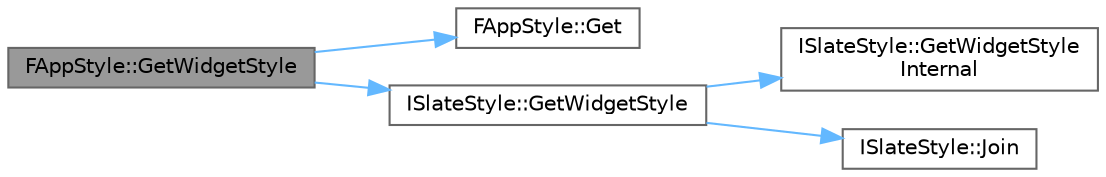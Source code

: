 digraph "FAppStyle::GetWidgetStyle"
{
 // INTERACTIVE_SVG=YES
 // LATEX_PDF_SIZE
  bgcolor="transparent";
  edge [fontname=Helvetica,fontsize=10,labelfontname=Helvetica,labelfontsize=10];
  node [fontname=Helvetica,fontsize=10,shape=box,height=0.2,width=0.4];
  rankdir="LR";
  Node1 [id="Node000001",label="FAppStyle::GetWidgetStyle",height=0.2,width=0.4,color="gray40", fillcolor="grey60", style="filled", fontcolor="black",tooltip=" "];
  Node1 -> Node2 [id="edge1_Node000001_Node000002",color="steelblue1",style="solid",tooltip=" "];
  Node2 [id="Node000002",label="FAppStyle::Get",height=0.2,width=0.4,color="grey40", fillcolor="white", style="filled",URL="$d3/d1e/classFAppStyle.html#abf8a86ffff62afc3c225cf5553bf58ee",tooltip=" "];
  Node1 -> Node3 [id="edge2_Node000001_Node000003",color="steelblue1",style="solid",tooltip=" "];
  Node3 [id="Node000003",label="ISlateStyle::GetWidgetStyle",height=0.2,width=0.4,color="grey40", fillcolor="white", style="filled",URL="$dc/d4d/classISlateStyle.html#a84c5102a62dc12574d946355a984635c",tooltip="Locates a widget style of a specified type and name."];
  Node3 -> Node4 [id="edge3_Node000003_Node000004",color="steelblue1",style="solid",tooltip=" "];
  Node4 [id="Node000004",label="ISlateStyle::GetWidgetStyle\lInternal",height=0.2,width=0.4,color="grey40", fillcolor="white", style="filled",URL="$dc/d4d/classISlateStyle.html#a17d38ca7fe5862accbdac4b8f5b3055f",tooltip=" "];
  Node3 -> Node5 [id="edge4_Node000003_Node000005",color="steelblue1",style="solid",tooltip=" "];
  Node5 [id="Node000005",label="ISlateStyle::Join",height=0.2,width=0.4,color="grey40", fillcolor="white", style="filled",URL="$dc/d4d/classISlateStyle.html#a238977e6e7f1b7eb5b0fc2c33fc8b796",tooltip=" "];
}
